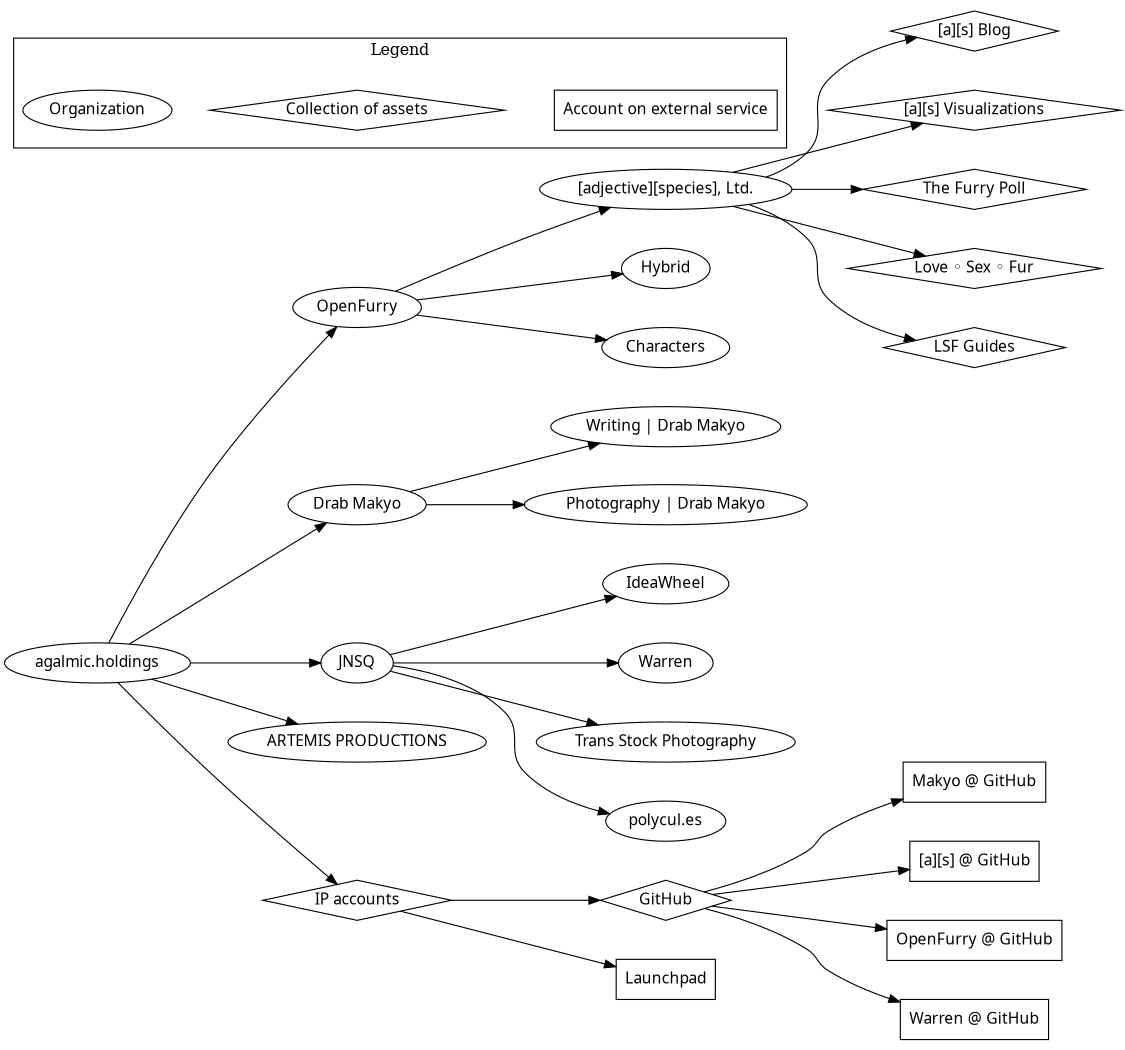 digraph agalmic_holdings {
	graph [rankdir="LR" size="7.5,7" ratio="fill"]
	node [fontname="Antykwa Torunska"]

	"agalmic.holdings" [URL="http://agalmic.holdings"]

	"OpenFurry" [URL="http://openfurry.org"]
	"agalmic.holdings" -> "OpenFurry"

		as [URL="http://adjectivespecies.com" label="[adjective][species], Ltd."]
		"OpenFurry" -> as

			"[a][s] Blog" [shape="diamond" URL="http://adjectivespecies.com"]
			as -> "[a][s] Blog"

			"[a][s] Visualizations" [shape="diamond" URL="http://vis.adjectivespecies.com"]
			as -> "[a][s] Visualizations"

			"The Furry Poll" [shape="diamond" URL="https://furrypoll.com"]
			as -> "The Furry Poll"

			"Love ◦ Sex ◦ Fur" [shape="diamond" URL="http://lovesexfur.com"]
			as -> "Love ◦ Sex ◦ Fur"

			"LSF Guides" [shape="diamond" URL="http://guides.lovesexfur.com"]
			as -> "LSF Guides"

		"Hybrid" [URL="http://hybrid.ink"]
		"OpenFurry" -> "Hybrid"

		"Characters" [URL="http://characters.openfurry.org"]
		"OpenFurry" -> "Characters"

	"Drab Makyo" [URL="http://drab-makyo.com"]
	"agalmic.holdings" -> "Drab Makyo"

		"Writing | Drab Makyo" [URL="http://writing.drab-makyo.com"]
		"Drab Makyo" -> "Writing | Drab Makyo"

		"Photography | Drab Makyo" [URL="http://makyo.photography"]
		"Drab Makyo" -> "Photography | Drab Makyo"

	"JNSQ" [URL="http://jnsq.us"]
	"agalmic.holdings" -> "JNSQ"

		"IdeaWheel" [URL="http://ideas.jnsq.us"]
		"JNSQ" -> "IdeaWheel"

		"Warren" [URL="https://warren.community"]
		"JNSQ" -> "Warren"

		"Trans Stock Photography" [URL="http://transstock.photography"]
		"JNSQ" -> "Trans Stock Photography"

		"polycul.es" [URL="http://polycul.es"]
		"JNSQ" -> "polycul.es"

	"ARTEMIS PRODUCTIONS" [URL="http://artemis.productions"]
	"agalmic.holdings" -> "ARTEMIS PRODUCTIONS"

	"IP accounts" [shape="diamond"]
	"agalmic.holdings" -> "IP accounts"

		"GitHub" [shape="diamond"]
		"IP accounts" -> "GitHub"

			"Makyo @ GitHub" [URL="https://github.com/makyo" shape="rect"]
			"GitHub" -> "Makyo @ GitHub"

			"[a][s] @ GitHub" [URL="https://github.com/adjspecies" shape="rect"]
			"GitHub" -> "[a][s] @ GitHub"

			"OpenFurry @ GitHub" [URL="https://github.com/openfurry" shape="rect"]
			"GitHub" -> "OpenFurry @ GitHub"

			"Warren @ GitHub" [URL="https://github.com/warren-community" shape="rect"]
			"GitHub" -> "Warren @ GitHub"

		"Launchpad" [URL="https://launchpad.net/~makyo" shape="rect"]
		"IP accounts" -> "Launchpad"

	subgraph cluster {
		label = "Legend"
		ranksep = ".1"
		rankdir = "LR"
		edge [style="invis"]

		"Organization"

		"Collection of assets" [shape="diamond"]

		"Account on external service" [shape="rect"]

		"Organization" -> "Collection of assets" -> "Account on external service"
	}
}
